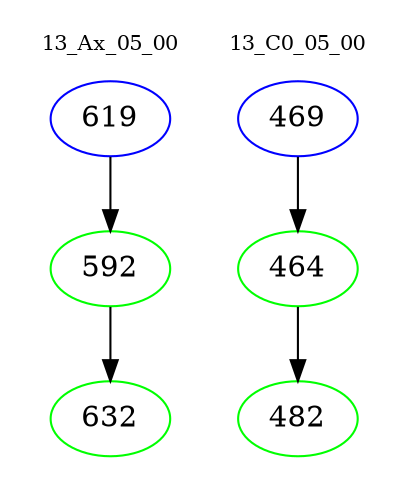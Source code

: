 digraph{
subgraph cluster_0 {
color = white
label = "13_Ax_05_00";
fontsize=10;
T0_619 [label="619", color="blue"]
T0_619 -> T0_592 [color="black"]
T0_592 [label="592", color="green"]
T0_592 -> T0_632 [color="black"]
T0_632 [label="632", color="green"]
}
subgraph cluster_1 {
color = white
label = "13_C0_05_00";
fontsize=10;
T1_469 [label="469", color="blue"]
T1_469 -> T1_464 [color="black"]
T1_464 [label="464", color="green"]
T1_464 -> T1_482 [color="black"]
T1_482 [label="482", color="green"]
}
}
